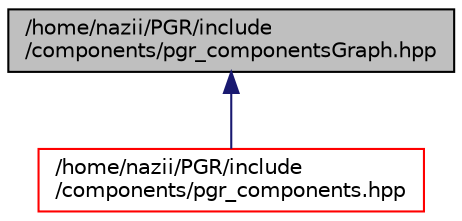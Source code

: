 digraph "/home/nazii/PGR/include/components/pgr_componentsGraph.hpp"
{
  edge [fontname="Helvetica",fontsize="10",labelfontname="Helvetica",labelfontsize="10"];
  node [fontname="Helvetica",fontsize="10",shape=record];
  Node25 [label="/home/nazii/PGR/include\l/components/pgr_componentsGraph.hpp",height=0.2,width=0.4,color="black", fillcolor="grey75", style="filled", fontcolor="black"];
  Node25 -> Node26 [dir="back",color="midnightblue",fontsize="10",style="solid",fontname="Helvetica"];
  Node26 [label="/home/nazii/PGR/include\l/components/pgr_components.hpp",height=0.2,width=0.4,color="red", fillcolor="white", style="filled",URL="$pgr__components_8hpp.html"];
}
